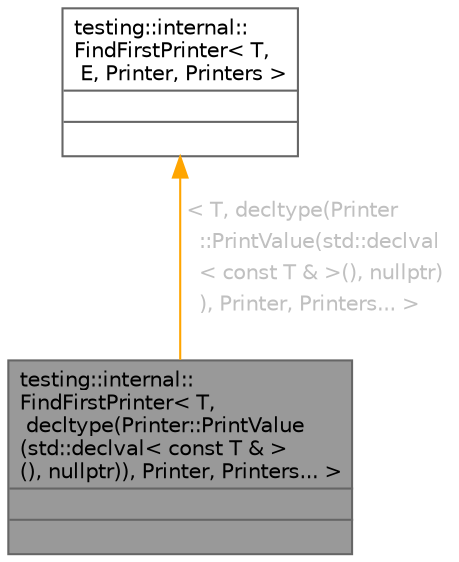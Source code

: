 digraph "testing::internal::FindFirstPrinter&lt; T, decltype(Printer::PrintValue(std::declval&lt; const T &amp; &gt;(), nullptr)), Printer, Printers... &gt;"
{
 // LATEX_PDF_SIZE
  bgcolor="transparent";
  edge [fontname=Helvetica,fontsize=10,labelfontname=Helvetica,labelfontsize=10];
  node [fontname=Helvetica,fontsize=10,shape=box,height=0.2,width=0.4];
  Node1 [id="Node000001",shape=plain,label=<<TABLE CELLBORDER="0" BORDER="1"><TR><TD COLSPAN="2" CELLPADDING="1" CELLSPACING="0">testing::internal::<BR ALIGN="LEFT"/>FindFirstPrinter&lt; T,<BR ALIGN="LEFT"/> decltype(Printer::PrintValue<BR ALIGN="LEFT"/>(std::declval&lt; const T &amp; &gt;<BR ALIGN="LEFT"/>(), nullptr)), Printer, Printers... &gt;</TD></TR>
<HR/>
<TR><TD COLSPAN="2" CELLPADDING="1" CELLSPACING="0">&nbsp;</TD></TR>
<HR/>
<TR><TD COLSPAN="2" CELLPADDING="1" CELLSPACING="0">&nbsp;</TD></TR>
</TABLE>>
,height=0.2,width=0.4,color="gray40", fillcolor="grey60", style="filled", fontcolor="black",tooltip=" "];
  Node2 -> Node1 [id="edge1_Node000001_Node000002",dir="back",color="orange",style="solid",tooltip=" ",label=<<TABLE CELLBORDER="0" BORDER="0"><TR><TD VALIGN="top" ALIGN="LEFT" CELLPADDING="1" CELLSPACING="0">&lt; T, decltype(Printer</TD></TR>
<TR><TD VALIGN="top" ALIGN="LEFT" CELLPADDING="1" CELLSPACING="0">&nbsp;&nbsp;::PrintValue(std::declval</TD></TR>
<TR><TD VALIGN="top" ALIGN="LEFT" CELLPADDING="1" CELLSPACING="0">&nbsp;&nbsp;&lt; const T &amp; &gt;(), nullptr)</TD></TR>
<TR><TD VALIGN="top" ALIGN="LEFT" CELLPADDING="1" CELLSPACING="0">&nbsp;&nbsp;), Printer, Printers... &gt;</TD></TR>
</TABLE>> ,fontcolor="grey" ];
  Node2 [id="Node000002",shape=plain,label=<<TABLE CELLBORDER="0" BORDER="1"><TR><TD COLSPAN="2" CELLPADDING="1" CELLSPACING="0">testing::internal::<BR ALIGN="LEFT"/>FindFirstPrinter&lt; T,<BR ALIGN="LEFT"/> E, Printer, Printers &gt;</TD></TR>
<HR/>
<TR><TD COLSPAN="2" CELLPADDING="1" CELLSPACING="0">&nbsp;</TD></TR>
<HR/>
<TR><TD COLSPAN="2" CELLPADDING="1" CELLSPACING="0">&nbsp;</TD></TR>
</TABLE>>
,height=0.2,width=0.4,color="gray40", fillcolor="white", style="filled",URL="$namespacetesting_1_1internal.html#structtesting_1_1internal_1_1_find_first_printer",tooltip=" "];
}
